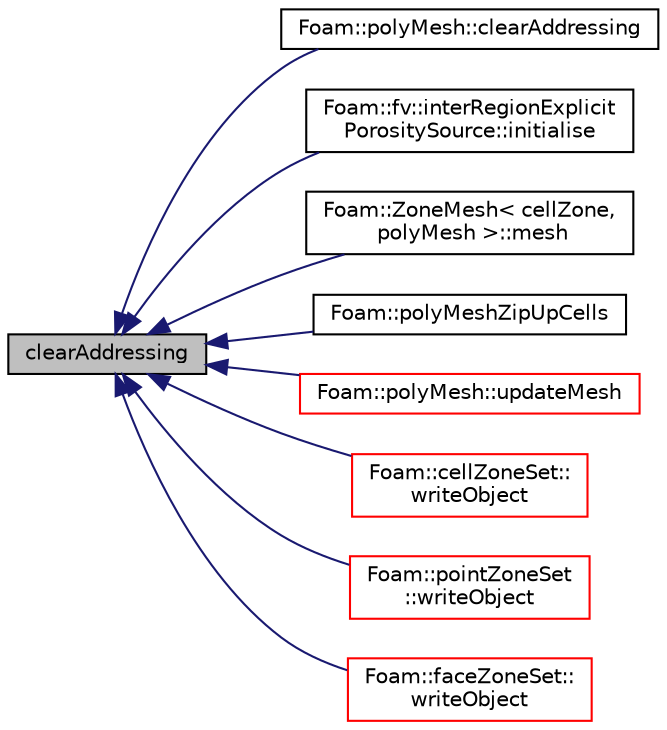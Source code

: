 digraph "clearAddressing"
{
  bgcolor="transparent";
  edge [fontname="Helvetica",fontsize="10",labelfontname="Helvetica",labelfontsize="10"];
  node [fontname="Helvetica",fontsize="10",shape=record];
  rankdir="LR";
  Node1 [label="clearAddressing",height=0.2,width=0.4,color="black", fillcolor="grey75", style="filled", fontcolor="black"];
  Node1 -> Node2 [dir="back",color="midnightblue",fontsize="10",style="solid",fontname="Helvetica"];
  Node2 [label="Foam::polyMesh::clearAddressing",height=0.2,width=0.4,color="black",URL="$a01917.html#a8a149df33631d5e24b40326fe83b0f43",tooltip="Clear addressing. "];
  Node1 -> Node3 [dir="back",color="midnightblue",fontsize="10",style="solid",fontname="Helvetica"];
  Node3 [label="Foam::fv::interRegionExplicit\lPorositySource::initialise",height=0.2,width=0.4,color="black",URL="$a01162.html#a18abf8b19283101238a77c9e6865b673",tooltip="Initialise. "];
  Node1 -> Node4 [dir="back",color="midnightblue",fontsize="10",style="solid",fontname="Helvetica"];
  Node4 [label="Foam::ZoneMesh\< cellZone,\l polyMesh \>::mesh",height=0.2,width=0.4,color="black",URL="$a02900.html#ae460ec8e376e9a02e0188e99cf1cdcd7",tooltip="Return the mesh reference. "];
  Node1 -> Node5 [dir="back",color="midnightblue",fontsize="10",style="solid",fontname="Helvetica"];
  Node5 [label="Foam::polyMeshZipUpCells",height=0.2,width=0.4,color="black",URL="$a10733.html#ab957fb2d74d8de84991a6246e876ecd2"];
  Node1 -> Node6 [dir="back",color="midnightblue",fontsize="10",style="solid",fontname="Helvetica"];
  Node6 [label="Foam::polyMesh::updateMesh",height=0.2,width=0.4,color="red",URL="$a01917.html#a9c8cde0b192708d622d874f8cc2df66d",tooltip="Update the mesh corresponding to given map. "];
  Node1 -> Node7 [dir="back",color="midnightblue",fontsize="10",style="solid",fontname="Helvetica"];
  Node7 [label="Foam::cellZoneSet::\lwriteObject",height=0.2,width=0.4,color="red",URL="$a00249.html#a25cce2a2cb8ccf489894549d23b116c8",tooltip="Write cellZone. "];
  Node1 -> Node8 [dir="back",color="midnightblue",fontsize="10",style="solid",fontname="Helvetica"];
  Node8 [label="Foam::pointZoneSet\l::writeObject",height=0.2,width=0.4,color="red",URL="$a01906.html#a25cce2a2cb8ccf489894549d23b116c8",tooltip="Write pointZone. "];
  Node1 -> Node9 [dir="back",color="midnightblue",fontsize="10",style="solid",fontname="Helvetica"];
  Node9 [label="Foam::faceZoneSet::\lwriteObject",height=0.2,width=0.4,color="red",URL="$a00742.html#a25cce2a2cb8ccf489894549d23b116c8",tooltip="Write faceZone. "];
}
